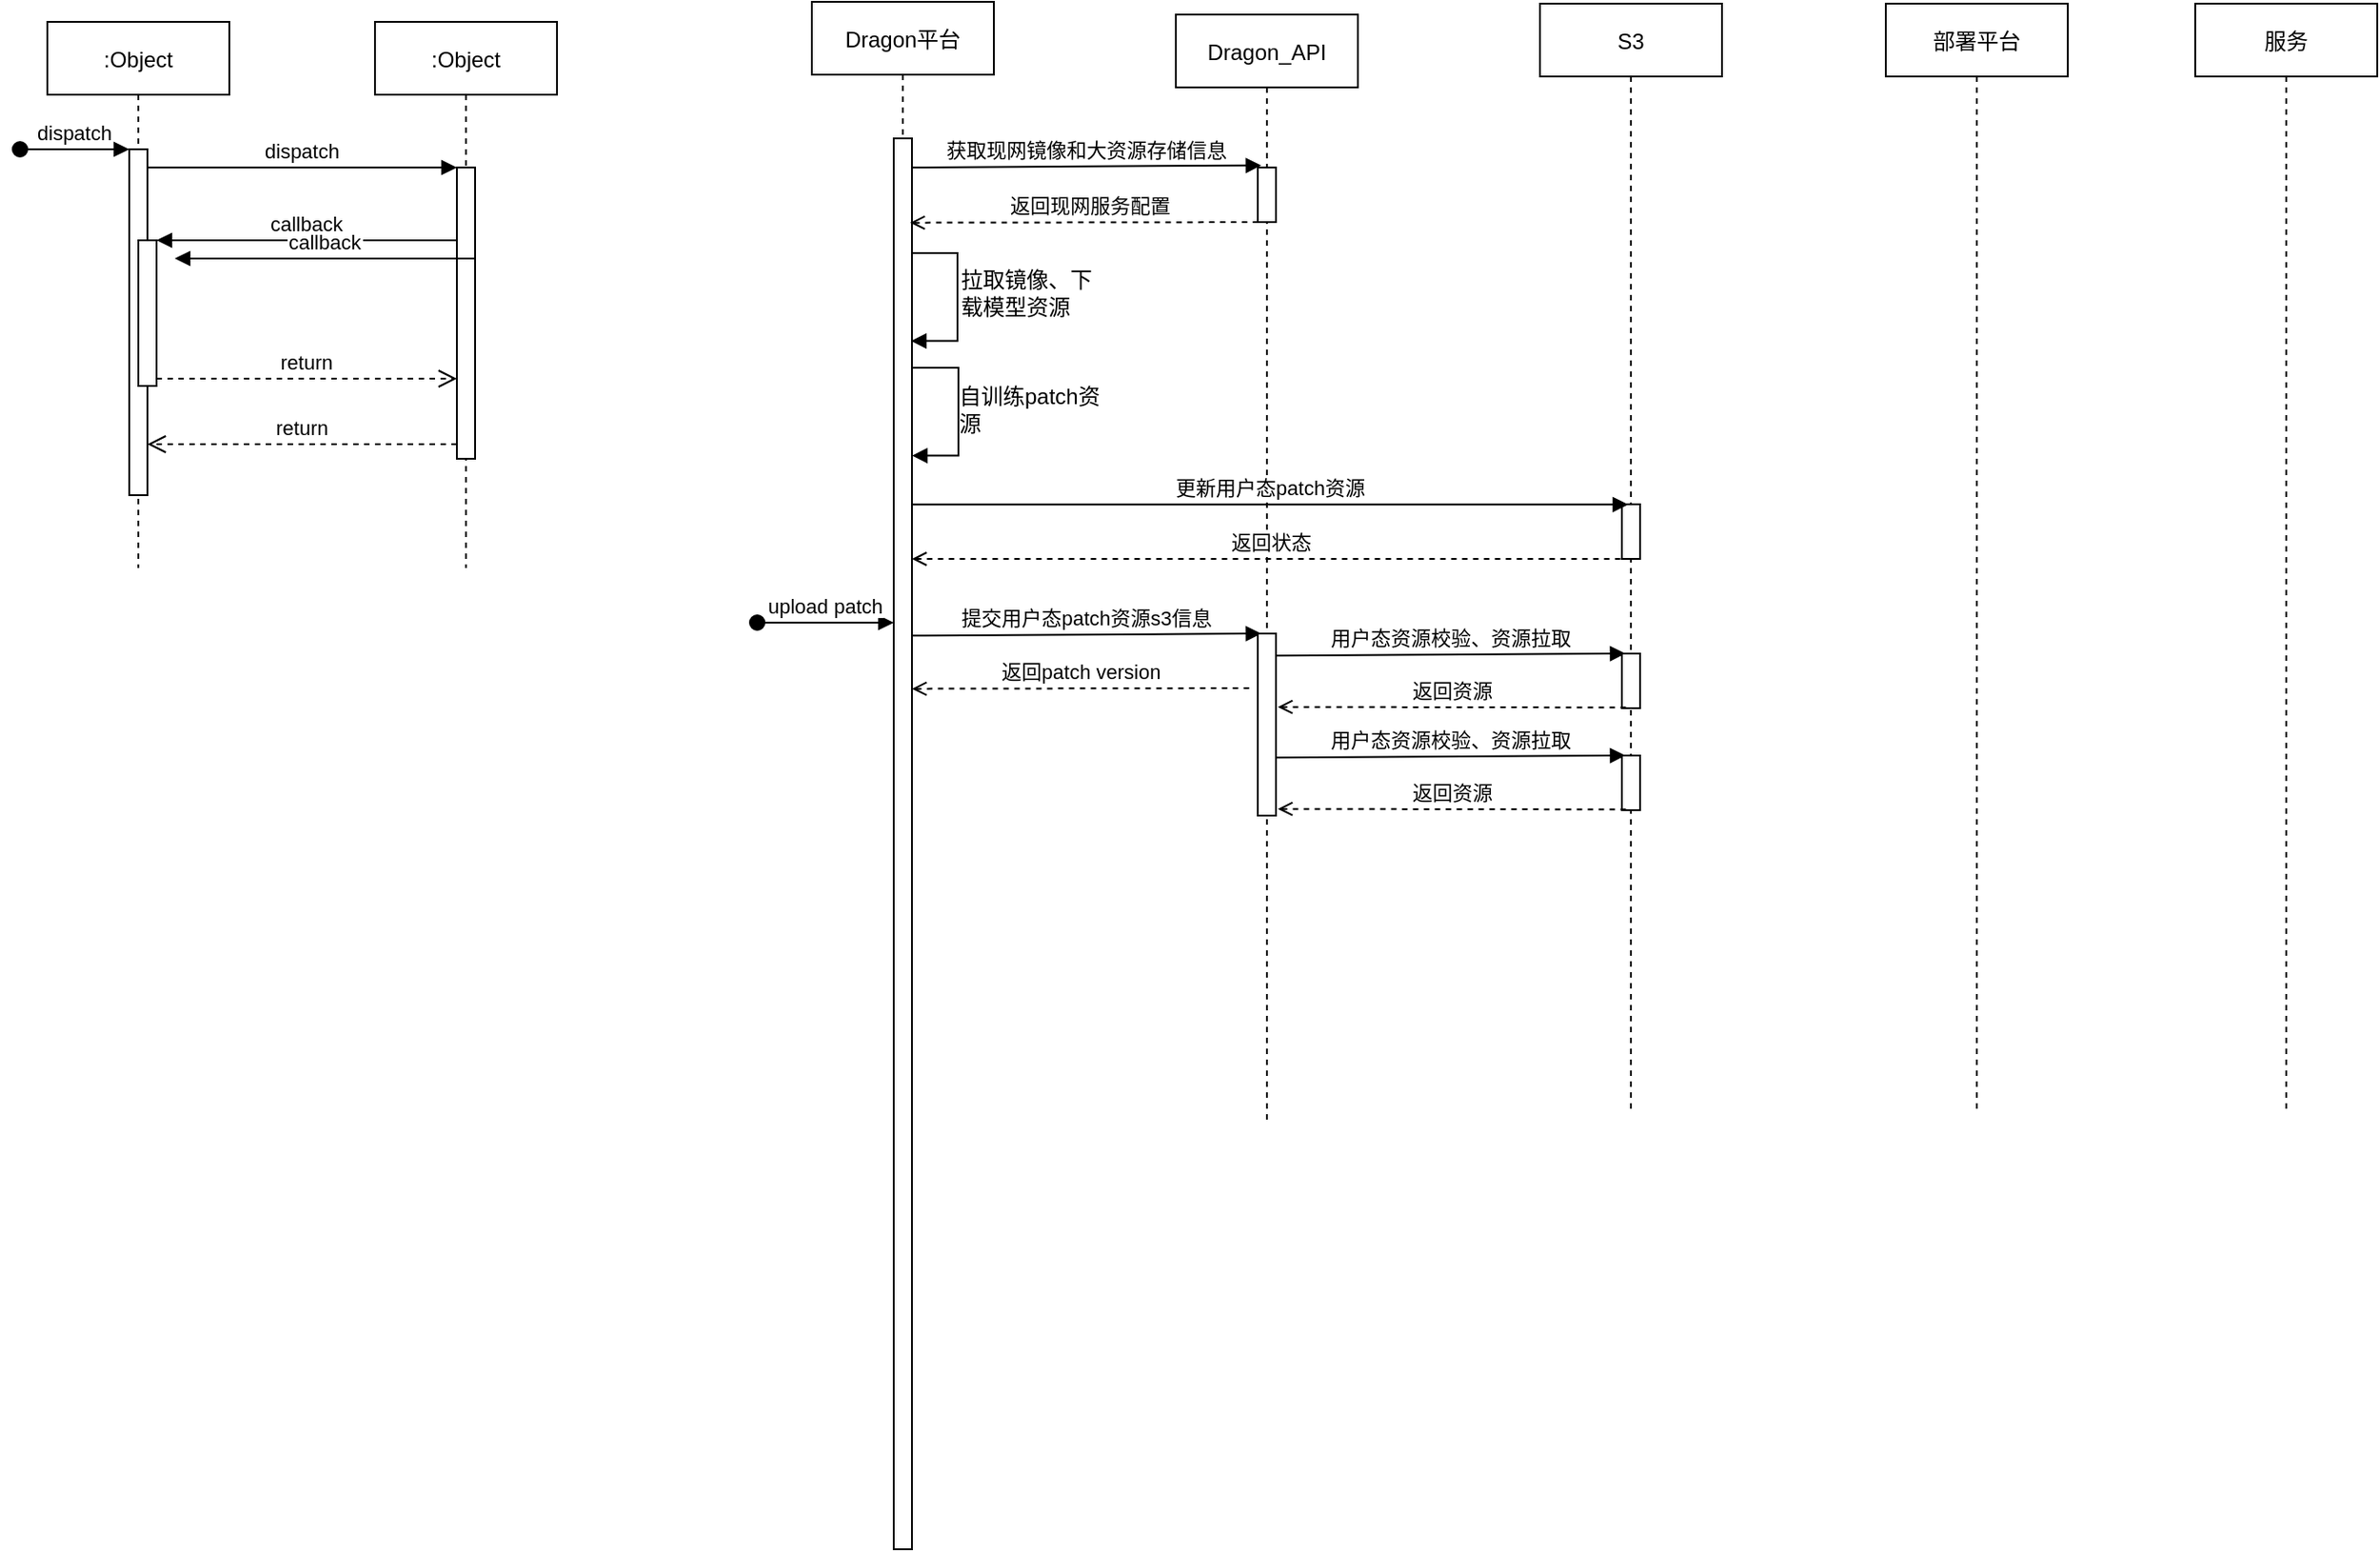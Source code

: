 <mxfile version="19.0.1" type="github">
  <diagram id="kgpKYQtTHZ0yAKxKKP6v" name="Page-1">
    <mxGraphModel dx="485" dy="280" grid="1" gridSize="10" guides="1" tooltips="1" connect="1" arrows="1" fold="1" page="1" pageScale="1" pageWidth="850" pageHeight="1100" math="0" shadow="0">
      <root>
        <mxCell id="0" />
        <mxCell id="1" parent="0" />
        <mxCell id="3nuBFxr9cyL0pnOWT2aG-1" value=":Object" style="shape=umlLifeline;perimeter=lifelinePerimeter;container=1;collapsible=0;recursiveResize=0;rounded=0;shadow=0;strokeWidth=1;" parent="1" vertex="1">
          <mxGeometry x="120" y="80" width="100" height="300" as="geometry" />
        </mxCell>
        <mxCell id="3nuBFxr9cyL0pnOWT2aG-2" value="" style="points=[];perimeter=orthogonalPerimeter;rounded=0;shadow=0;strokeWidth=1;" parent="3nuBFxr9cyL0pnOWT2aG-1" vertex="1">
          <mxGeometry x="45" y="70" width="10" height="190" as="geometry" />
        </mxCell>
        <mxCell id="3nuBFxr9cyL0pnOWT2aG-3" value="dispatch" style="verticalAlign=bottom;startArrow=oval;endArrow=block;startSize=8;shadow=0;strokeWidth=1;" parent="3nuBFxr9cyL0pnOWT2aG-1" target="3nuBFxr9cyL0pnOWT2aG-2" edge="1">
          <mxGeometry relative="1" as="geometry">
            <mxPoint x="-15" y="70" as="sourcePoint" />
          </mxGeometry>
        </mxCell>
        <mxCell id="3nuBFxr9cyL0pnOWT2aG-4" value="" style="points=[];perimeter=orthogonalPerimeter;rounded=0;shadow=0;strokeWidth=1;" parent="3nuBFxr9cyL0pnOWT2aG-1" vertex="1">
          <mxGeometry x="50" y="120" width="10" height="80" as="geometry" />
        </mxCell>
        <mxCell id="3nuBFxr9cyL0pnOWT2aG-5" value=":Object" style="shape=umlLifeline;perimeter=lifelinePerimeter;container=1;collapsible=0;recursiveResize=0;rounded=0;shadow=0;strokeWidth=1;" parent="1" vertex="1">
          <mxGeometry x="300" y="80" width="100" height="300" as="geometry" />
        </mxCell>
        <mxCell id="3nuBFxr9cyL0pnOWT2aG-6" value="" style="points=[];perimeter=orthogonalPerimeter;rounded=0;shadow=0;strokeWidth=1;" parent="3nuBFxr9cyL0pnOWT2aG-5" vertex="1">
          <mxGeometry x="45" y="80" width="10" height="160" as="geometry" />
        </mxCell>
        <mxCell id="3nuBFxr9cyL0pnOWT2aG-7" value="return" style="verticalAlign=bottom;endArrow=open;dashed=1;endSize=8;exitX=0;exitY=0.95;shadow=0;strokeWidth=1;" parent="1" source="3nuBFxr9cyL0pnOWT2aG-6" target="3nuBFxr9cyL0pnOWT2aG-2" edge="1">
          <mxGeometry relative="1" as="geometry">
            <mxPoint x="275" y="236" as="targetPoint" />
          </mxGeometry>
        </mxCell>
        <mxCell id="3nuBFxr9cyL0pnOWT2aG-8" value="dispatch" style="verticalAlign=bottom;endArrow=block;entryX=0;entryY=0;shadow=0;strokeWidth=1;" parent="1" source="3nuBFxr9cyL0pnOWT2aG-2" target="3nuBFxr9cyL0pnOWT2aG-6" edge="1">
          <mxGeometry relative="1" as="geometry">
            <mxPoint x="275" y="160" as="sourcePoint" />
          </mxGeometry>
        </mxCell>
        <mxCell id="3nuBFxr9cyL0pnOWT2aG-9" value="callback" style="verticalAlign=bottom;endArrow=block;entryX=1;entryY=0;shadow=0;strokeWidth=1;" parent="1" source="3nuBFxr9cyL0pnOWT2aG-6" target="3nuBFxr9cyL0pnOWT2aG-4" edge="1">
          <mxGeometry relative="1" as="geometry">
            <mxPoint x="240" y="200" as="sourcePoint" />
          </mxGeometry>
        </mxCell>
        <mxCell id="3nuBFxr9cyL0pnOWT2aG-10" value="return" style="verticalAlign=bottom;endArrow=open;dashed=1;endSize=8;exitX=1;exitY=0.95;shadow=0;strokeWidth=1;" parent="1" source="3nuBFxr9cyL0pnOWT2aG-4" target="3nuBFxr9cyL0pnOWT2aG-6" edge="1">
          <mxGeometry relative="1" as="geometry">
            <mxPoint x="240" y="257" as="targetPoint" />
          </mxGeometry>
        </mxCell>
        <mxCell id="xoV1Sry97TsbXiUux0vx-1" value="Dragon平台" style="shape=umlLifeline;perimeter=lifelinePerimeter;container=1;collapsible=0;recursiveResize=0;rounded=0;shadow=0;strokeWidth=1;" vertex="1" parent="1">
          <mxGeometry x="540" y="69" width="100" height="850" as="geometry" />
        </mxCell>
        <mxCell id="xoV1Sry97TsbXiUux0vx-10" value="" style="points=[];perimeter=orthogonalPerimeter;rounded=0;shadow=0;strokeWidth=1;" vertex="1" parent="xoV1Sry97TsbXiUux0vx-1">
          <mxGeometry x="45" y="75" width="10" height="775" as="geometry" />
        </mxCell>
        <mxCell id="xoV1Sry97TsbXiUux0vx-17" value="" style="endArrow=block;html=1;rounded=0;edgeStyle=orthogonalEdgeStyle;entryX=0.945;entryY=0.649;entryDx=0;entryDy=0;entryPerimeter=0;endFill=1;" edge="1" parent="xoV1Sry97TsbXiUux0vx-1">
          <mxGeometry width="50" height="50" relative="1" as="geometry">
            <mxPoint x="55" y="138" as="sourcePoint" />
            <mxPoint x="54.45" y="186.31" as="targetPoint" />
            <Array as="points">
              <mxPoint x="80" y="138" />
              <mxPoint x="80" y="186" />
            </Array>
          </mxGeometry>
        </mxCell>
        <mxCell id="xoV1Sry97TsbXiUux0vx-22" value="" style="endArrow=block;html=1;rounded=0;edgeStyle=orthogonalEdgeStyle;entryX=0.945;entryY=0.649;entryDx=0;entryDy=0;entryPerimeter=0;endFill=1;" edge="1" parent="xoV1Sry97TsbXiUux0vx-1">
          <mxGeometry width="50" height="50" relative="1" as="geometry">
            <mxPoint x="55.55" y="201" as="sourcePoint" />
            <mxPoint x="55" y="249.31" as="targetPoint" />
            <Array as="points">
              <mxPoint x="80.55" y="201" />
              <mxPoint x="80.55" y="249" />
            </Array>
          </mxGeometry>
        </mxCell>
        <mxCell id="xoV1Sry97TsbXiUux0vx-28" value="upload patch" style="verticalAlign=bottom;startArrow=oval;endArrow=block;startSize=8;shadow=0;strokeWidth=1;" edge="1" parent="xoV1Sry97TsbXiUux0vx-1">
          <mxGeometry relative="1" as="geometry">
            <mxPoint x="-30" y="341" as="sourcePoint" />
            <mxPoint x="45" y="341" as="targetPoint" />
          </mxGeometry>
        </mxCell>
        <mxCell id="xoV1Sry97TsbXiUux0vx-6" value="Dragon_API" style="shape=umlLifeline;perimeter=lifelinePerimeter;container=1;collapsible=0;recursiveResize=0;rounded=0;shadow=0;strokeWidth=1;" vertex="1" parent="1">
          <mxGeometry x="740" y="76" width="100" height="610" as="geometry" />
        </mxCell>
        <mxCell id="xoV1Sry97TsbXiUux0vx-12" value="" style="points=[];perimeter=orthogonalPerimeter;rounded=0;shadow=0;strokeWidth=1;" vertex="1" parent="xoV1Sry97TsbXiUux0vx-6">
          <mxGeometry x="45" y="84" width="10" height="30" as="geometry" />
        </mxCell>
        <mxCell id="xoV1Sry97TsbXiUux0vx-29" value="提交用户态patch资源s3信息" style="verticalAlign=bottom;endArrow=block;shadow=0;strokeWidth=1;entryX=0.191;entryY=-0.039;entryDx=0;entryDy=0;entryPerimeter=0;" edge="1" parent="xoV1Sry97TsbXiUux0vx-6">
          <mxGeometry relative="1" as="geometry">
            <mxPoint x="-145" y="341.17" as="sourcePoint" />
            <mxPoint x="46.91" y="340" as="targetPoint" />
          </mxGeometry>
        </mxCell>
        <mxCell id="xoV1Sry97TsbXiUux0vx-30" value="" style="points=[];perimeter=orthogonalPerimeter;rounded=0;shadow=0;strokeWidth=1;" vertex="1" parent="xoV1Sry97TsbXiUux0vx-6">
          <mxGeometry x="45" y="340" width="10" height="100" as="geometry" />
        </mxCell>
        <mxCell id="xoV1Sry97TsbXiUux0vx-31" value="返回patch version" style="verticalAlign=bottom;endArrow=none;shadow=0;strokeWidth=1;startArrow=open;startFill=0;endFill=0;dashed=1;" edge="1" parent="xoV1Sry97TsbXiUux0vx-6">
          <mxGeometry relative="1" as="geometry">
            <mxPoint x="-145.0" y="370.33" as="sourcePoint" />
            <mxPoint x="41" y="370" as="targetPoint" />
          </mxGeometry>
        </mxCell>
        <mxCell id="xoV1Sry97TsbXiUux0vx-7" value="S3" style="shape=umlLifeline;perimeter=lifelinePerimeter;container=1;collapsible=0;recursiveResize=0;rounded=0;shadow=0;strokeWidth=1;" vertex="1" parent="1">
          <mxGeometry x="940" y="70" width="100" height="610" as="geometry" />
        </mxCell>
        <mxCell id="xoV1Sry97TsbXiUux0vx-25" value="" style="points=[];perimeter=orthogonalPerimeter;rounded=0;shadow=0;strokeWidth=1;" vertex="1" parent="xoV1Sry97TsbXiUux0vx-7">
          <mxGeometry x="45" y="275" width="10" height="30" as="geometry" />
        </mxCell>
        <mxCell id="xoV1Sry97TsbXiUux0vx-26" value="返回状态" style="verticalAlign=bottom;endArrow=none;shadow=0;strokeWidth=1;entryX=0.53;entryY=0.147;entryDx=0;entryDy=0;entryPerimeter=0;startArrow=open;startFill=0;endFill=0;dashed=1;" edge="1" parent="xoV1Sry97TsbXiUux0vx-7">
          <mxGeometry relative="1" as="geometry">
            <mxPoint x="-345.013" y="305" as="sourcePoint" />
            <mxPoint x="50" y="305.0" as="targetPoint" />
          </mxGeometry>
        </mxCell>
        <mxCell id="xoV1Sry97TsbXiUux0vx-32" value="用户态资源校验、资源拉取" style="verticalAlign=bottom;endArrow=block;shadow=0;strokeWidth=1;entryX=0.191;entryY=-0.039;entryDx=0;entryDy=0;entryPerimeter=0;" edge="1" parent="xoV1Sry97TsbXiUux0vx-7">
          <mxGeometry relative="1" as="geometry">
            <mxPoint x="-144.91" y="358.17" as="sourcePoint" />
            <mxPoint x="47.0" y="357" as="targetPoint" />
          </mxGeometry>
        </mxCell>
        <mxCell id="xoV1Sry97TsbXiUux0vx-33" value="" style="points=[];perimeter=orthogonalPerimeter;rounded=0;shadow=0;strokeWidth=1;" vertex="1" parent="xoV1Sry97TsbXiUux0vx-7">
          <mxGeometry x="45" y="357" width="10" height="30" as="geometry" />
        </mxCell>
        <mxCell id="xoV1Sry97TsbXiUux0vx-8" value="部署平台" style="shape=umlLifeline;perimeter=lifelinePerimeter;container=1;collapsible=0;recursiveResize=0;rounded=0;shadow=0;strokeWidth=1;" vertex="1" parent="1">
          <mxGeometry x="1130" y="70" width="100" height="610" as="geometry" />
        </mxCell>
        <mxCell id="xoV1Sry97TsbXiUux0vx-9" value="服务" style="shape=umlLifeline;perimeter=lifelinePerimeter;container=1;collapsible=0;recursiveResize=0;rounded=0;shadow=0;strokeWidth=1;" vertex="1" parent="1">
          <mxGeometry x="1300" y="70" width="100" height="610" as="geometry" />
        </mxCell>
        <mxCell id="xoV1Sry97TsbXiUux0vx-11" value="获取现网镜像和大资源存储信息" style="verticalAlign=bottom;endArrow=block;shadow=0;strokeWidth=1;entryX=0.191;entryY=-0.039;entryDx=0;entryDy=0;entryPerimeter=0;" edge="1" parent="1" target="xoV1Sry97TsbXiUux0vx-12">
          <mxGeometry relative="1" as="geometry">
            <mxPoint x="595" y="160" as="sourcePoint" />
            <mxPoint x="780" y="160" as="targetPoint" />
          </mxGeometry>
        </mxCell>
        <mxCell id="xoV1Sry97TsbXiUux0vx-13" value="callback" style="verticalAlign=bottom;endArrow=block;entryX=1;entryY=0;shadow=0;strokeWidth=1;" edge="1" parent="1">
          <mxGeometry relative="1" as="geometry">
            <mxPoint x="355" y="210" as="sourcePoint" />
            <mxPoint x="190" y="210" as="targetPoint" />
          </mxGeometry>
        </mxCell>
        <mxCell id="xoV1Sry97TsbXiUux0vx-14" value="返回现网服务配置" style="verticalAlign=bottom;endArrow=none;shadow=0;strokeWidth=1;entryX=0.53;entryY=0.147;entryDx=0;entryDy=0;entryPerimeter=0;startArrow=open;startFill=0;endFill=0;dashed=1;" edge="1" parent="1">
          <mxGeometry relative="1" as="geometry">
            <mxPoint x="594" y="190.33" as="sourcePoint" />
            <mxPoint x="792" y="190.0" as="targetPoint" />
          </mxGeometry>
        </mxCell>
        <mxCell id="xoV1Sry97TsbXiUux0vx-21" value="拉取镜像、下载模型资源" style="text;html=1;strokeColor=none;fillColor=none;align=left;verticalAlign=middle;whiteSpace=wrap;rounded=0;" vertex="1" parent="1">
          <mxGeometry x="620" y="214" width="80" height="30" as="geometry" />
        </mxCell>
        <mxCell id="xoV1Sry97TsbXiUux0vx-23" value="自训练patch资源" style="text;html=1;strokeColor=none;fillColor=none;align=left;verticalAlign=middle;whiteSpace=wrap;rounded=0;" vertex="1" parent="1">
          <mxGeometry x="619" y="278" width="80" height="30" as="geometry" />
        </mxCell>
        <mxCell id="xoV1Sry97TsbXiUux0vx-24" value="更新用户态patch资源" style="verticalAlign=bottom;endArrow=block;shadow=0;strokeWidth=1;" edge="1" parent="1">
          <mxGeometry relative="1" as="geometry">
            <mxPoint x="595" y="345.17" as="sourcePoint" />
            <mxPoint x="988.5" y="345.17" as="targetPoint" />
          </mxGeometry>
        </mxCell>
        <mxCell id="xoV1Sry97TsbXiUux0vx-34" value="返回资源" style="verticalAlign=bottom;endArrow=none;shadow=0;strokeWidth=1;startArrow=open;startFill=0;endFill=0;dashed=1;entryX=0.077;entryY=0.383;entryDx=0;entryDy=0;entryPerimeter=0;" edge="1" parent="1">
          <mxGeometry relative="1" as="geometry">
            <mxPoint x="796.0" y="456.33" as="sourcePoint" />
            <mxPoint x="987.77" y="456.64" as="targetPoint" />
          </mxGeometry>
        </mxCell>
        <mxCell id="xoV1Sry97TsbXiUux0vx-35" value="用户态资源校验、资源拉取" style="verticalAlign=bottom;endArrow=block;shadow=0;strokeWidth=1;entryX=0.191;entryY=-0.039;entryDx=0;entryDy=0;entryPerimeter=0;" edge="1" parent="1">
          <mxGeometry relative="1" as="geometry">
            <mxPoint x="795.09" y="484.17" as="sourcePoint" />
            <mxPoint x="987" y="483" as="targetPoint" />
          </mxGeometry>
        </mxCell>
        <mxCell id="xoV1Sry97TsbXiUux0vx-36" value="" style="points=[];perimeter=orthogonalPerimeter;rounded=0;shadow=0;strokeWidth=1;" vertex="1" parent="1">
          <mxGeometry x="985" y="483" width="10" height="30" as="geometry" />
        </mxCell>
        <mxCell id="xoV1Sry97TsbXiUux0vx-37" value="返回资源" style="verticalAlign=bottom;endArrow=none;shadow=0;strokeWidth=1;startArrow=open;startFill=0;endFill=0;dashed=1;entryX=0.077;entryY=0.383;entryDx=0;entryDy=0;entryPerimeter=0;" edge="1" parent="1">
          <mxGeometry relative="1" as="geometry">
            <mxPoint x="796.0" y="512.33" as="sourcePoint" />
            <mxPoint x="987.77" y="512.64" as="targetPoint" />
          </mxGeometry>
        </mxCell>
      </root>
    </mxGraphModel>
  </diagram>
</mxfile>
